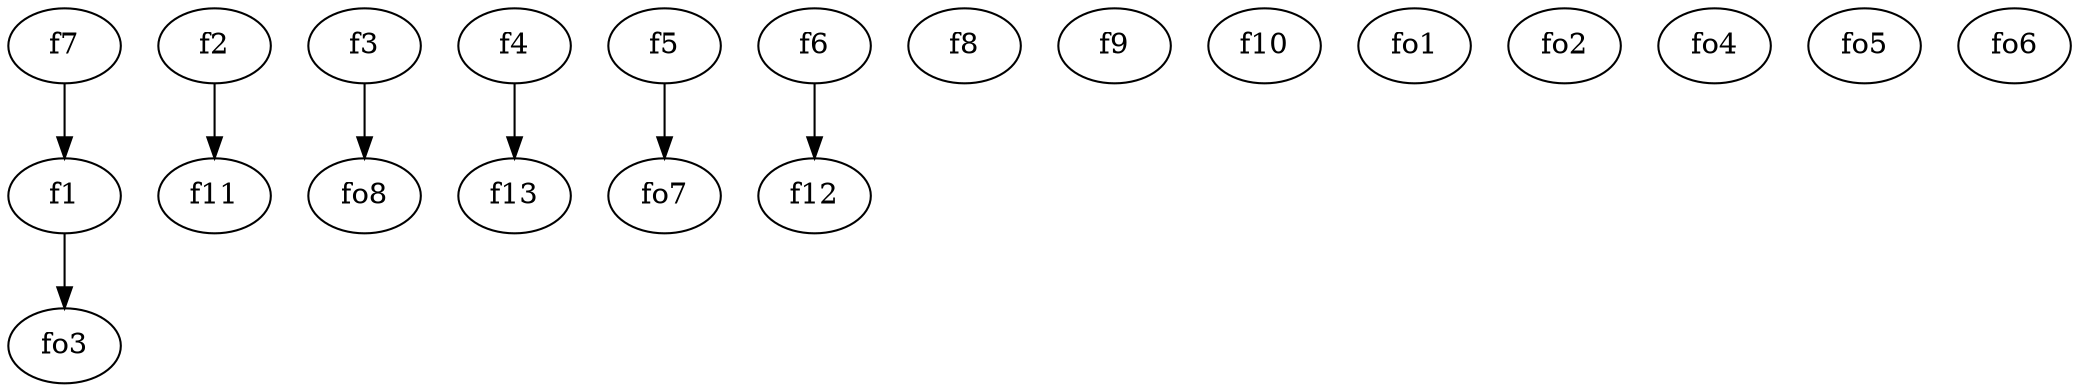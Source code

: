 strict digraph  {
f1;
f2;
f3;
f4;
f5;
f6;
f7;
f8;
f9;
f10;
f11;
f12;
f13;
fo1;
fo2;
fo3;
fo4;
fo5;
fo6;
fo7;
fo8;
f1 -> fo3  [weight=2];
f2 -> f11  [weight=2];
f3 -> fo8  [weight=2];
f4 -> f13  [weight=2];
f5 -> fo7  [weight=2];
f6 -> f12  [weight=2];
f7 -> f1  [weight=2];
}
